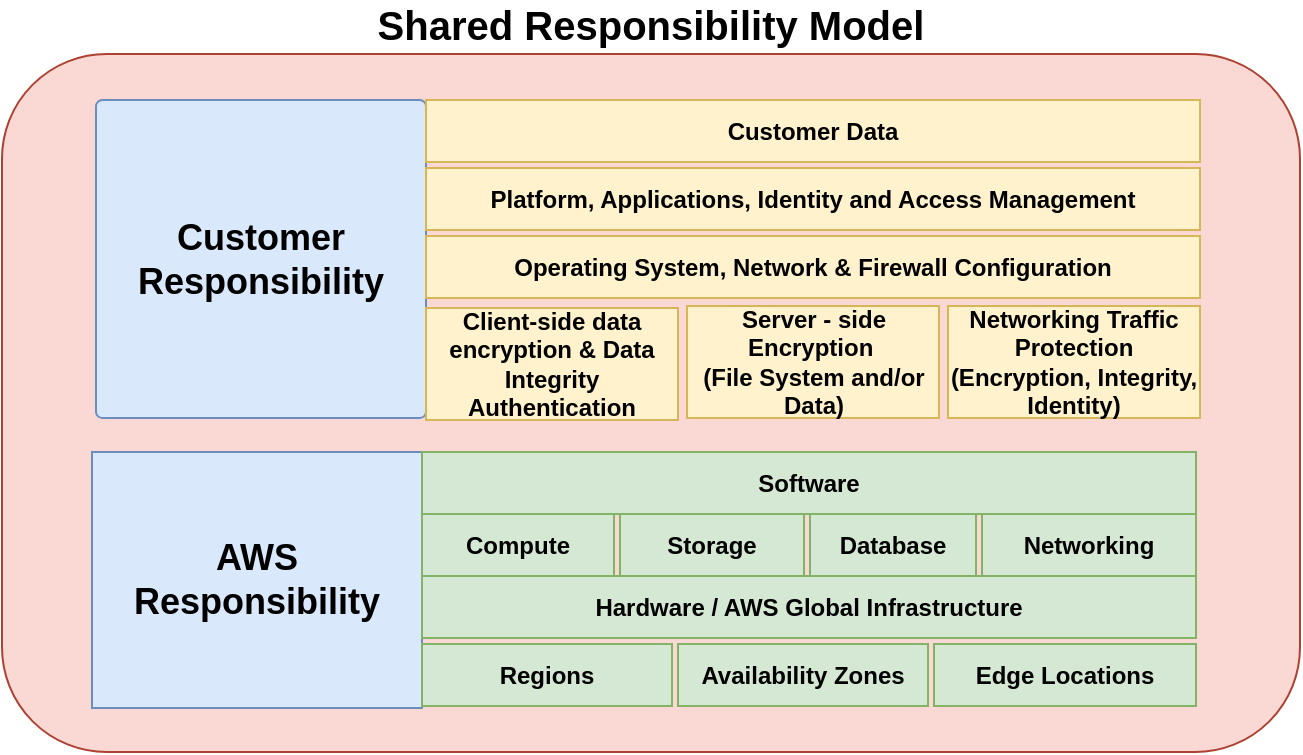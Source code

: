 <mxfile version="24.7.13">
  <diagram name="Page-1" id="Tt1kkHZvHX2ZIXlipHle">
    <mxGraphModel dx="921" dy="1015" grid="0" gridSize="10" guides="1" tooltips="1" connect="1" arrows="1" fold="1" page="0" pageScale="1" pageWidth="850" pageHeight="1100" math="0" shadow="0">
      <root>
        <mxCell id="0" />
        <mxCell id="1" parent="0" />
        <mxCell id="9hVojgO-kaeBEverVEj9-18" value="Shared Responsibility Model" style="rounded=1;whiteSpace=wrap;html=1;labelPosition=center;verticalLabelPosition=top;align=center;verticalAlign=bottom;fontStyle=1;fontSize=20;horizontal=1;fillColor=#fad9d5;strokeColor=#ae4132;" vertex="1" parent="1">
          <mxGeometry x="-36" y="13" width="649" height="349" as="geometry" />
        </mxCell>
        <mxCell id="9hVojgO-kaeBEverVEj9-1" value="AWS Responsibility" style="rounded=1;whiteSpace=wrap;html=1;fontStyle=1;arcSize=0;fontSize=18;fillColor=#dae8fc;strokeColor=#6c8ebf;" vertex="1" parent="1">
          <mxGeometry x="9" y="212" width="165" height="128" as="geometry" />
        </mxCell>
        <mxCell id="9hVojgO-kaeBEverVEj9-2" value="Customer Responsibility" style="rounded=1;whiteSpace=wrap;html=1;fontStyle=1;arcSize=2;fontSize=18;fillColor=#dae8fc;strokeColor=#6c8ebf;" vertex="1" parent="1">
          <mxGeometry x="11" y="36" width="165" height="159" as="geometry" />
        </mxCell>
        <mxCell id="9hVojgO-kaeBEverVEj9-3" value="Customer Data" style="rounded=0;whiteSpace=wrap;html=1;fontStyle=1;fontSize=12;fillColor=#fff2cc;strokeColor=#d6b656;" vertex="1" parent="1">
          <mxGeometry x="176" y="36" width="387" height="31" as="geometry" />
        </mxCell>
        <mxCell id="9hVojgO-kaeBEverVEj9-4" value="Platform, Applications, Identity and Access Management" style="rounded=0;whiteSpace=wrap;html=1;fontStyle=1;fontSize=12;fillColor=#fff2cc;strokeColor=#d6b656;" vertex="1" parent="1">
          <mxGeometry x="176" y="70" width="387" height="31" as="geometry" />
        </mxCell>
        <mxCell id="9hVojgO-kaeBEverVEj9-5" value="Operating System, Network &amp;amp; Firewall Configuration" style="rounded=0;whiteSpace=wrap;html=1;fontStyle=1;fontSize=12;fillColor=#fff2cc;strokeColor=#d6b656;" vertex="1" parent="1">
          <mxGeometry x="176" y="104" width="387" height="31" as="geometry" />
        </mxCell>
        <mxCell id="9hVojgO-kaeBEverVEj9-6" value="Client-side data encryption &amp;amp; Data Integrity Authentication" style="rounded=0;whiteSpace=wrap;html=1;fontStyle=1;fontSize=12;fillColor=#fff2cc;strokeColor=#d6b656;" vertex="1" parent="1">
          <mxGeometry x="176" y="140" width="126" height="56" as="geometry" />
        </mxCell>
        <mxCell id="9hVojgO-kaeBEverVEj9-7" value="Server - side Encryption&amp;nbsp;&lt;div style=&quot;font-size: 12px;&quot;&gt;(File System and/or Data)&lt;/div&gt;" style="rounded=0;whiteSpace=wrap;html=1;fontStyle=1;fontSize=12;fillColor=#fff2cc;strokeColor=#d6b656;" vertex="1" parent="1">
          <mxGeometry x="306.5" y="139" width="126" height="56" as="geometry" />
        </mxCell>
        <mxCell id="9hVojgO-kaeBEverVEj9-8" value="Networking Traffic Protection (Encryption, Integrity, Identity)" style="rounded=0;whiteSpace=wrap;html=1;fontStyle=1;fontSize=12;fillColor=#fff2cc;strokeColor=#d6b656;" vertex="1" parent="1">
          <mxGeometry x="437" y="139" width="126" height="56" as="geometry" />
        </mxCell>
        <mxCell id="9hVojgO-kaeBEverVEj9-9" value="Software" style="rounded=0;whiteSpace=wrap;html=1;fontStyle=1;fontSize=12;fillColor=#d5e8d4;strokeColor=#82b366;" vertex="1" parent="1">
          <mxGeometry x="174" y="212" width="387" height="31" as="geometry" />
        </mxCell>
        <mxCell id="9hVojgO-kaeBEverVEj9-10" value="Hardware / AWS Global Infrastructure" style="rounded=0;whiteSpace=wrap;html=1;fontStyle=1;fontSize=12;fillColor=#d5e8d4;strokeColor=#82b366;" vertex="1" parent="1">
          <mxGeometry x="174" y="274" width="387" height="31" as="geometry" />
        </mxCell>
        <mxCell id="9hVojgO-kaeBEverVEj9-11" value="Compute" style="rounded=0;whiteSpace=wrap;html=1;fontStyle=1;fontSize=12;fillColor=#d5e8d4;strokeColor=#82b366;" vertex="1" parent="1">
          <mxGeometry x="174" y="243" width="96" height="31" as="geometry" />
        </mxCell>
        <mxCell id="9hVojgO-kaeBEverVEj9-12" value="Storage" style="rounded=0;whiteSpace=wrap;html=1;fontStyle=1;fontSize=12;fillColor=#d5e8d4;strokeColor=#82b366;" vertex="1" parent="1">
          <mxGeometry x="273" y="243" width="92" height="31" as="geometry" />
        </mxCell>
        <mxCell id="9hVojgO-kaeBEverVEj9-13" value="Database" style="rounded=0;whiteSpace=wrap;html=1;fontStyle=1;fontSize=12;fillColor=#d5e8d4;strokeColor=#82b366;" vertex="1" parent="1">
          <mxGeometry x="368" y="243" width="83" height="31" as="geometry" />
        </mxCell>
        <mxCell id="9hVojgO-kaeBEverVEj9-14" value="Networking" style="rounded=0;whiteSpace=wrap;html=1;fontStyle=1;fontSize=12;fillColor=#d5e8d4;strokeColor=#82b366;" vertex="1" parent="1">
          <mxGeometry x="454" y="243" width="107" height="31" as="geometry" />
        </mxCell>
        <mxCell id="9hVojgO-kaeBEverVEj9-15" value="Regions" style="rounded=0;whiteSpace=wrap;html=1;fontStyle=1;fontSize=12;fillColor=#d5e8d4;strokeColor=#82b366;" vertex="1" parent="1">
          <mxGeometry x="174" y="308" width="125" height="31" as="geometry" />
        </mxCell>
        <mxCell id="9hVojgO-kaeBEverVEj9-16" value="Availability Zones" style="rounded=0;whiteSpace=wrap;html=1;fontStyle=1;fontSize=12;fillColor=#d5e8d4;strokeColor=#82b366;" vertex="1" parent="1">
          <mxGeometry x="302" y="308" width="125" height="31" as="geometry" />
        </mxCell>
        <mxCell id="9hVojgO-kaeBEverVEj9-17" value="Edge Locations" style="rounded=0;whiteSpace=wrap;html=1;fontStyle=1;fontSize=12;fillColor=#d5e8d4;strokeColor=#82b366;" vertex="1" parent="1">
          <mxGeometry x="430" y="308" width="131" height="31" as="geometry" />
        </mxCell>
      </root>
    </mxGraphModel>
  </diagram>
</mxfile>
